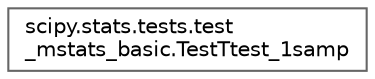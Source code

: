 digraph "Graphical Class Hierarchy"
{
 // LATEX_PDF_SIZE
  bgcolor="transparent";
  edge [fontname=Helvetica,fontsize=10,labelfontname=Helvetica,labelfontsize=10];
  node [fontname=Helvetica,fontsize=10,shape=box,height=0.2,width=0.4];
  rankdir="LR";
  Node0 [id="Node000000",label="scipy.stats.tests.test\l_mstats_basic.TestTtest_1samp",height=0.2,width=0.4,color="grey40", fillcolor="white", style="filled",URL="$d2/d2e/classscipy_1_1stats_1_1tests_1_1test__mstats__basic_1_1TestTtest__1samp.html",tooltip=" "];
}
